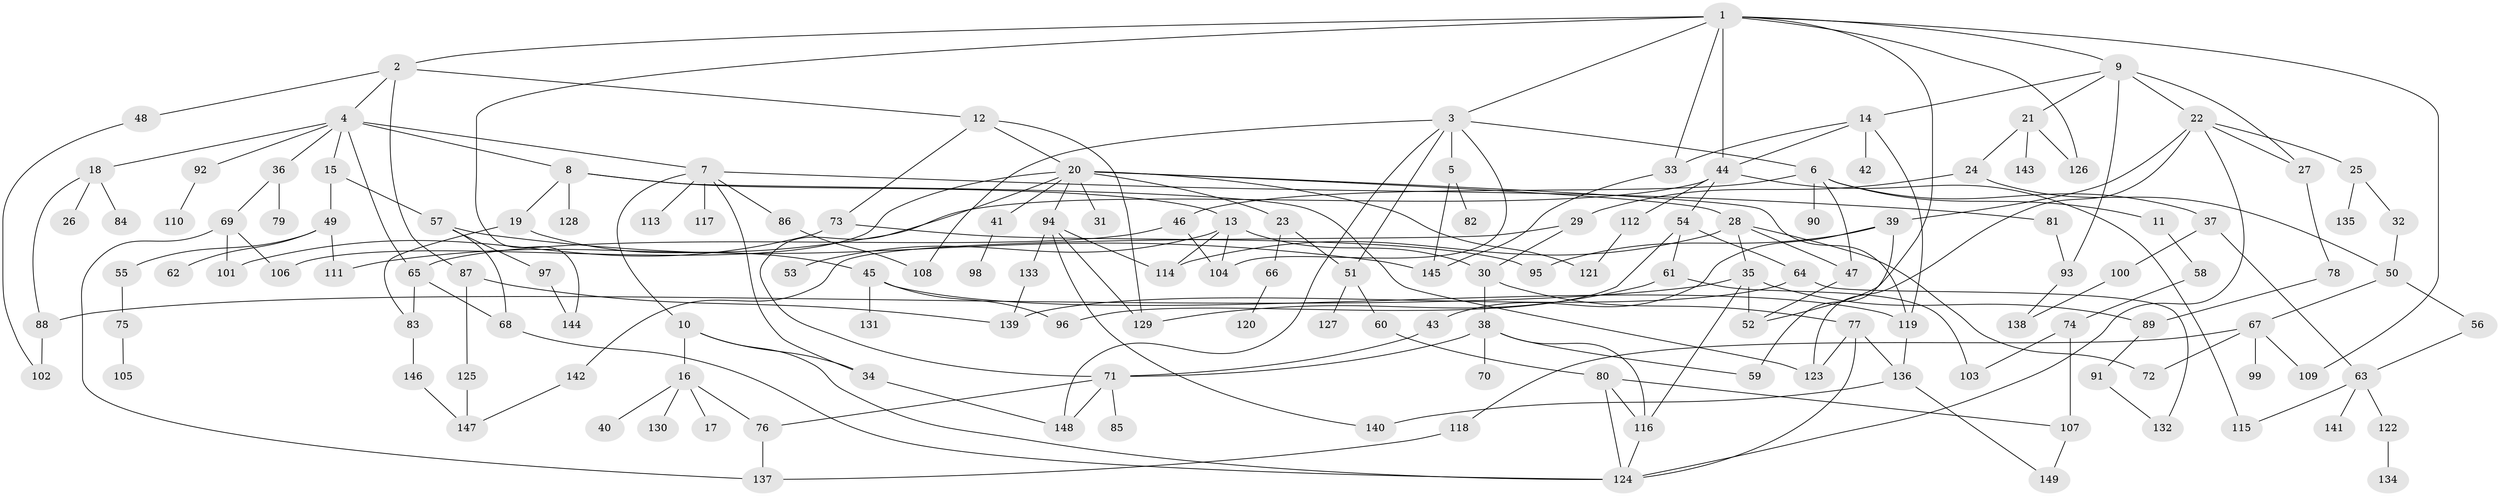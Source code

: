 // Generated by graph-tools (version 1.1) at 2025/13/03/09/25 04:13:16]
// undirected, 149 vertices, 216 edges
graph export_dot {
graph [start="1"]
  node [color=gray90,style=filled];
  1;
  2;
  3;
  4;
  5;
  6;
  7;
  8;
  9;
  10;
  11;
  12;
  13;
  14;
  15;
  16;
  17;
  18;
  19;
  20;
  21;
  22;
  23;
  24;
  25;
  26;
  27;
  28;
  29;
  30;
  31;
  32;
  33;
  34;
  35;
  36;
  37;
  38;
  39;
  40;
  41;
  42;
  43;
  44;
  45;
  46;
  47;
  48;
  49;
  50;
  51;
  52;
  53;
  54;
  55;
  56;
  57;
  58;
  59;
  60;
  61;
  62;
  63;
  64;
  65;
  66;
  67;
  68;
  69;
  70;
  71;
  72;
  73;
  74;
  75;
  76;
  77;
  78;
  79;
  80;
  81;
  82;
  83;
  84;
  85;
  86;
  87;
  88;
  89;
  90;
  91;
  92;
  93;
  94;
  95;
  96;
  97;
  98;
  99;
  100;
  101;
  102;
  103;
  104;
  105;
  106;
  107;
  108;
  109;
  110;
  111;
  112;
  113;
  114;
  115;
  116;
  117;
  118;
  119;
  120;
  121;
  122;
  123;
  124;
  125;
  126;
  127;
  128;
  129;
  130;
  131;
  132;
  133;
  134;
  135;
  136;
  137;
  138;
  139;
  140;
  141;
  142;
  143;
  144;
  145;
  146;
  147;
  148;
  149;
  1 -- 2;
  1 -- 3;
  1 -- 9;
  1 -- 109;
  1 -- 144;
  1 -- 52;
  1 -- 44;
  1 -- 33;
  1 -- 126;
  2 -- 4;
  2 -- 12;
  2 -- 48;
  2 -- 87;
  3 -- 5;
  3 -- 6;
  3 -- 51;
  3 -- 148;
  3 -- 108;
  3 -- 104;
  4 -- 7;
  4 -- 8;
  4 -- 15;
  4 -- 18;
  4 -- 36;
  4 -- 65;
  4 -- 92;
  5 -- 82;
  5 -- 145;
  6 -- 11;
  6 -- 37;
  6 -- 46;
  6 -- 47;
  6 -- 90;
  7 -- 10;
  7 -- 34;
  7 -- 81;
  7 -- 86;
  7 -- 113;
  7 -- 117;
  8 -- 13;
  8 -- 19;
  8 -- 123;
  8 -- 128;
  9 -- 14;
  9 -- 21;
  9 -- 22;
  9 -- 93;
  9 -- 27;
  10 -- 16;
  10 -- 34;
  10 -- 124;
  11 -- 58;
  12 -- 20;
  12 -- 73;
  12 -- 129;
  13 -- 30;
  13 -- 53;
  13 -- 104;
  13 -- 114;
  14 -- 33;
  14 -- 42;
  14 -- 44;
  14 -- 119;
  15 -- 49;
  15 -- 57;
  16 -- 17;
  16 -- 40;
  16 -- 76;
  16 -- 130;
  18 -- 26;
  18 -- 84;
  18 -- 88;
  19 -- 45;
  19 -- 83;
  20 -- 23;
  20 -- 28;
  20 -- 31;
  20 -- 41;
  20 -- 94;
  20 -- 119;
  20 -- 121;
  20 -- 106;
  20 -- 71;
  21 -- 24;
  21 -- 126;
  21 -- 143;
  22 -- 25;
  22 -- 27;
  22 -- 39;
  22 -- 124;
  22 -- 123;
  23 -- 66;
  23 -- 51;
  24 -- 29;
  24 -- 50;
  25 -- 32;
  25 -- 135;
  27 -- 78;
  28 -- 35;
  28 -- 72;
  28 -- 114;
  28 -- 47;
  29 -- 142;
  29 -- 30;
  30 -- 38;
  30 -- 77;
  32 -- 50;
  33 -- 145;
  34 -- 148;
  35 -- 52;
  35 -- 89;
  35 -- 116;
  35 -- 88;
  36 -- 69;
  36 -- 79;
  37 -- 100;
  37 -- 63;
  38 -- 70;
  38 -- 71;
  38 -- 116;
  38 -- 59;
  39 -- 43;
  39 -- 59;
  39 -- 95;
  41 -- 98;
  43 -- 71;
  44 -- 54;
  44 -- 111;
  44 -- 112;
  44 -- 115;
  45 -- 131;
  45 -- 96;
  45 -- 119;
  46 -- 104;
  46 -- 65;
  47 -- 52;
  48 -- 102;
  49 -- 55;
  49 -- 62;
  49 -- 111;
  50 -- 56;
  50 -- 67;
  51 -- 60;
  51 -- 127;
  54 -- 61;
  54 -- 64;
  54 -- 96;
  55 -- 75;
  56 -- 63;
  57 -- 68;
  57 -- 97;
  57 -- 145;
  58 -- 74;
  60 -- 80;
  61 -- 129;
  61 -- 103;
  63 -- 122;
  63 -- 141;
  63 -- 115;
  64 -- 132;
  64 -- 139;
  65 -- 83;
  65 -- 68;
  66 -- 120;
  67 -- 99;
  67 -- 118;
  67 -- 72;
  67 -- 109;
  68 -- 124;
  69 -- 101;
  69 -- 106;
  69 -- 137;
  71 -- 85;
  71 -- 148;
  71 -- 76;
  73 -- 101;
  73 -- 95;
  74 -- 103;
  74 -- 107;
  75 -- 105;
  76 -- 137;
  77 -- 123;
  77 -- 124;
  77 -- 136;
  78 -- 89;
  80 -- 124;
  80 -- 107;
  80 -- 116;
  81 -- 93;
  83 -- 146;
  86 -- 108;
  87 -- 125;
  87 -- 139;
  88 -- 102;
  89 -- 91;
  91 -- 132;
  92 -- 110;
  93 -- 138;
  94 -- 114;
  94 -- 133;
  94 -- 140;
  94 -- 129;
  97 -- 144;
  100 -- 138;
  107 -- 149;
  112 -- 121;
  116 -- 124;
  118 -- 137;
  119 -- 136;
  122 -- 134;
  125 -- 147;
  133 -- 139;
  136 -- 140;
  136 -- 149;
  142 -- 147;
  146 -- 147;
}
